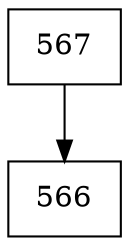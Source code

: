 digraph G {
  node [shape=record];
  node0 [label="{567}"];
  node0 -> node1;
  node1 [label="{566}"];
}

